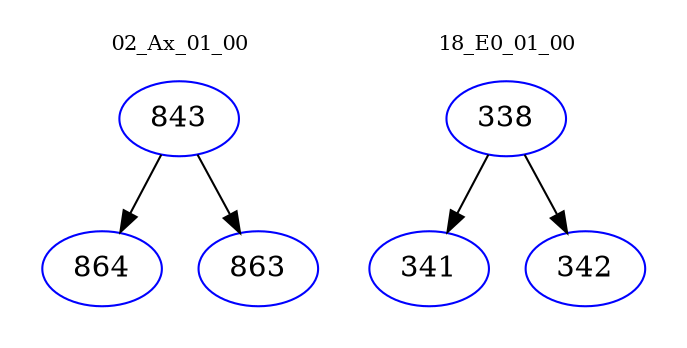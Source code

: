 digraph{
subgraph cluster_0 {
color = white
label = "02_Ax_01_00";
fontsize=10;
T0_843 [label="843", color="blue"]
T0_843 -> T0_864 [color="black"]
T0_864 [label="864", color="blue"]
T0_843 -> T0_863 [color="black"]
T0_863 [label="863", color="blue"]
}
subgraph cluster_1 {
color = white
label = "18_E0_01_00";
fontsize=10;
T1_338 [label="338", color="blue"]
T1_338 -> T1_341 [color="black"]
T1_341 [label="341", color="blue"]
T1_338 -> T1_342 [color="black"]
T1_342 [label="342", color="blue"]
}
}
